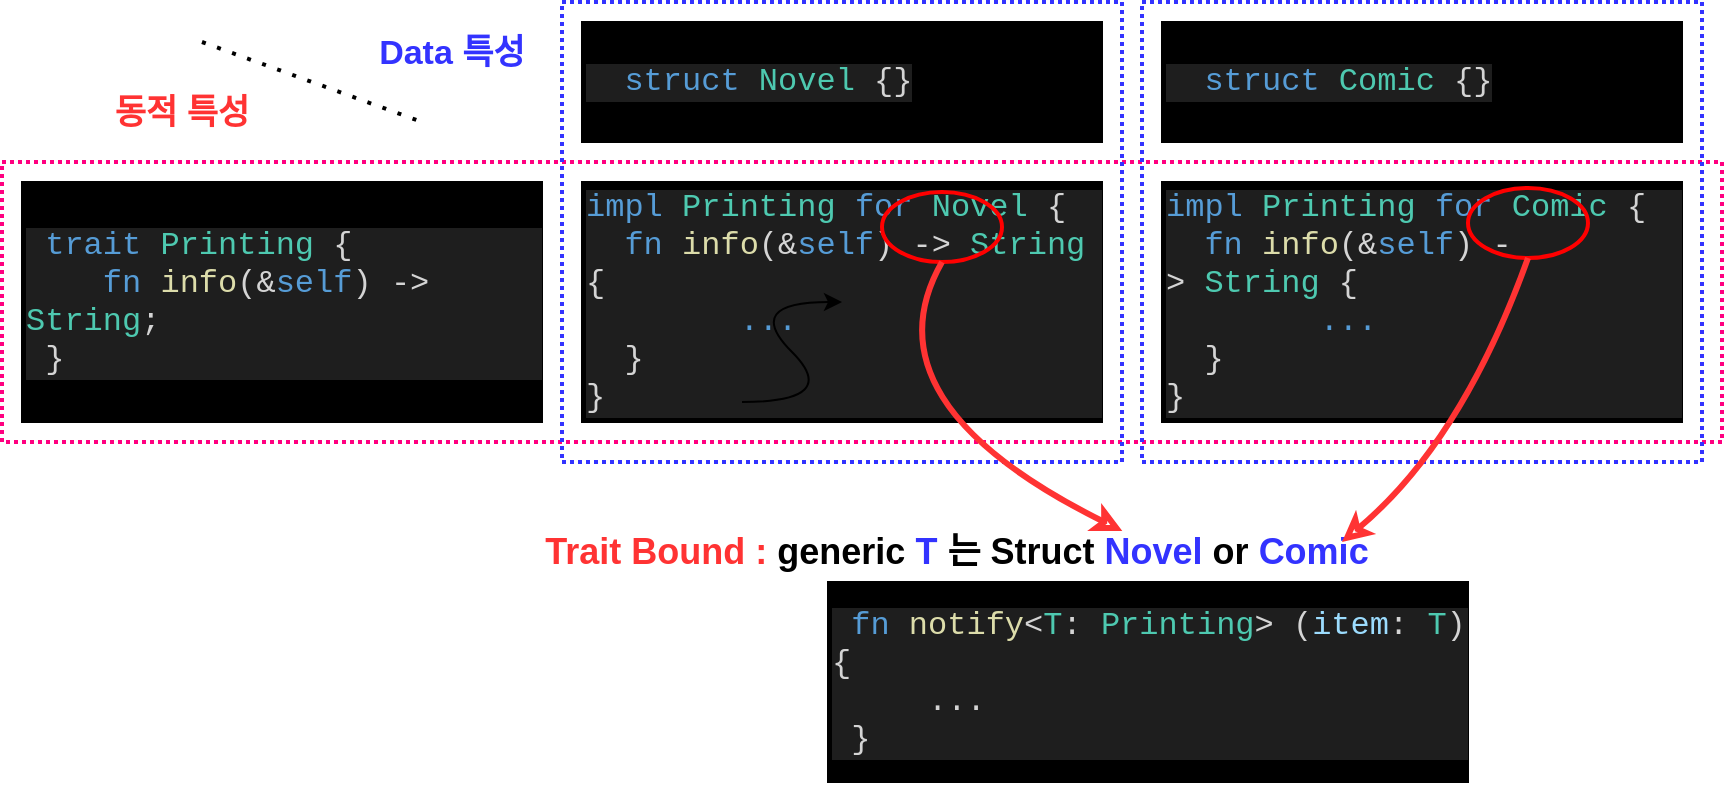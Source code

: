 <mxfile version="16.5.3" type="device"><diagram id="QZ4jAyGxGMKdaGPFJ92Q" name="Page-1"><mxGraphModel dx="1924" dy="558" grid="1" gridSize="10" guides="1" tooltips="1" connect="1" arrows="1" fold="1" page="1" pageScale="1" pageWidth="827" pageHeight="1169" math="0" shadow="0"><root><mxCell id="0"/><mxCell id="1" parent="0"/><mxCell id="uGxA3c88jx36oxYhcEFy-24" value="" style="rounded=0;whiteSpace=wrap;html=1;fontSize=16;dashed=1;dashPattern=1 1;fillColor=none;strokeColor=#FF0080;strokeWidth=2;" vertex="1" parent="1"><mxGeometry x="-50" y="190" width="860" height="140" as="geometry"/></mxCell><mxCell id="uGxA3c88jx36oxYhcEFy-22" value="" style="rounded=0;whiteSpace=wrap;html=1;fontSize=16;dashed=1;dashPattern=1 1;fillColor=none;strokeColor=#3333FF;strokeWidth=2;" vertex="1" parent="1"><mxGeometry x="230" y="110" width="280" height="230" as="geometry"/></mxCell><mxCell id="uGxA3c88jx36oxYhcEFy-1" value="&lt;div style=&quot;color: rgb(212 , 212 , 212) ; background-color: rgb(30 , 30 , 30) ; font-family: &amp;#34;consolas&amp;#34; , &amp;#34;courier new&amp;#34; , monospace ; font-size: 16px ; line-height: 19px&quot;&gt;&lt;div style=&quot;font-family: &amp;#34;consolas&amp;#34; , &amp;#34;courier new&amp;#34; , monospace ; line-height: 19px&quot;&gt;&lt;span style=&quot;color: #569cd6&quot;&gt;&amp;nbsp; struct&lt;/span&gt; &lt;span style=&quot;color: #4ec9b0&quot;&gt;Novel&lt;/span&gt; {}&lt;/div&gt;&lt;/div&gt;" style="rounded=0;whiteSpace=wrap;html=1;align=left;fontColor=#F5F5F5;fillColor=#000000;" vertex="1" parent="1"><mxGeometry x="240" y="120" width="260" height="60" as="geometry"/></mxCell><mxCell id="uGxA3c88jx36oxYhcEFy-16" value="&lt;div style=&quot;background-color: rgb(30 , 30 , 30) ; font-family: &amp;#34;consolas&amp;#34; , &amp;#34;courier new&amp;#34; , monospace ; font-size: 16px ; line-height: 19px&quot;&gt;&lt;div style=&quot;font-family: &amp;#34;consolas&amp;#34; , &amp;#34;courier new&amp;#34; , monospace ; line-height: 19px&quot;&gt;&lt;span style=&quot;color: rgb(86 , 156 , 214)&quot;&gt;&amp;nbsp; struct&lt;/span&gt;&lt;font color=&quot;#d4d4d4&quot;&gt;&amp;nbsp;&lt;/font&gt;&lt;font color=&quot;#4ec9b0&quot;&gt;Comic&lt;/font&gt;&lt;font color=&quot;#d4d4d4&quot;&gt;&amp;nbsp;{}&lt;/font&gt;&lt;/div&gt;&lt;/div&gt;" style="rounded=0;whiteSpace=wrap;html=1;align=left;fontColor=#F5F5F5;fillColor=#000000;" vertex="1" parent="1"><mxGeometry x="530" y="120" width="260" height="60" as="geometry"/></mxCell><mxCell id="uGxA3c88jx36oxYhcEFy-17" value="&lt;div style=&quot;background-color: rgb(30 , 30 , 30) ; font-family: &amp;#34;consolas&amp;#34; , &amp;#34;courier new&amp;#34; , monospace ; font-size: 16px ; line-height: 19px&quot;&gt;&lt;div style=&quot;font-family: &amp;#34;consolas&amp;#34; , &amp;#34;courier new&amp;#34; , monospace ; line-height: 19px&quot;&gt;&lt;div style=&quot;font-family: &amp;#34;consolas&amp;#34; , &amp;#34;courier new&amp;#34; , monospace ; line-height: 19px&quot;&gt;&lt;div style=&quot;color: rgb(212 , 212 , 212)&quot;&gt;&lt;span style=&quot;color: #569cd6&quot;&gt;impl&lt;/span&gt; &lt;span style=&quot;color: #4ec9b0&quot;&gt;Printing&lt;/span&gt; &lt;span style=&quot;color: #569cd6&quot;&gt;for&lt;/span&gt; &lt;span style=&quot;color: #4ec9b0&quot;&gt;Novel&lt;/span&gt; {&lt;/div&gt;&lt;div style=&quot;color: rgb(212 , 212 , 212)&quot;&gt;&amp;nbsp; &lt;span style=&quot;color: #569cd6&quot;&gt;fn&lt;/span&gt; &lt;span style=&quot;color: #dcdcaa&quot;&gt;info&lt;/span&gt;(&amp;amp;&lt;span style=&quot;color: #569cd6&quot;&gt;self&lt;/span&gt;) -&amp;gt; &lt;span style=&quot;color: #4ec9b0&quot;&gt;String&lt;/span&gt; {&lt;/div&gt;&lt;div&gt;&lt;font color=&quot;#d4d4d4&quot; style=&quot;font-size: 16px&quot;&gt;&amp;nbsp; &amp;nbsp; &amp;nbsp; &amp;nbsp; &lt;/font&gt;&lt;font color=&quot;#569cd6&quot; style=&quot;font-size: 16px&quot;&gt;...&amp;nbsp;&lt;/font&gt;&lt;/div&gt;&lt;div style=&quot;color: rgb(212 , 212 , 212)&quot;&gt;&amp;nbsp; }&lt;/div&gt;&lt;div style=&quot;color: rgb(212 , 212 , 212)&quot;&gt;}&lt;/div&gt;&lt;/div&gt;&lt;/div&gt;&lt;/div&gt;" style="rounded=0;whiteSpace=wrap;html=1;align=left;fontColor=#F5F5F5;fillColor=#000000;" vertex="1" parent="1"><mxGeometry x="240" y="200" width="260" height="120" as="geometry"/></mxCell><mxCell id="uGxA3c88jx36oxYhcEFy-19" value="&lt;div style=&quot;background-color: rgb(30 , 30 , 30) ; font-family: &amp;#34;consolas&amp;#34; , &amp;#34;courier new&amp;#34; , monospace ; font-size: 16px ; line-height: 19px&quot;&gt;&lt;div style=&quot;font-family: &amp;#34;consolas&amp;#34; , &amp;#34;courier new&amp;#34; , monospace ; line-height: 19px&quot;&gt;&lt;div&gt;&lt;span style=&quot;color: rgb(86 , 156 , 214)&quot;&gt;impl&lt;/span&gt;&lt;font color=&quot;#d4d4d4&quot;&gt;&amp;nbsp;&lt;/font&gt;&lt;span style=&quot;color: rgb(78 , 201 , 176)&quot;&gt;Printing&lt;/span&gt;&lt;font color=&quot;#d4d4d4&quot;&gt;&amp;nbsp;&lt;/font&gt;&lt;span style=&quot;color: rgb(86 , 156 , 214)&quot;&gt;for&lt;/span&gt;&lt;font color=&quot;#d4d4d4&quot;&gt;&amp;nbsp;&lt;/font&gt;&lt;font color=&quot;#4ec9b0&quot;&gt;Comic&lt;/font&gt;&lt;font color=&quot;#d4d4d4&quot;&gt;&amp;nbsp;{&lt;/font&gt;&lt;/div&gt;&lt;div style=&quot;color: rgb(212 , 212 , 212)&quot;&gt;&amp;nbsp;&amp;nbsp;&lt;span style=&quot;color: rgb(86 , 156 , 214)&quot;&gt;fn&lt;/span&gt;&amp;nbsp;&lt;span style=&quot;color: rgb(220 , 220 , 170)&quot;&gt;info&lt;/span&gt;(&amp;amp;&lt;span style=&quot;color: rgb(86 , 156 , 214)&quot;&gt;self&lt;/span&gt;) -&amp;gt;&amp;nbsp;&lt;span style=&quot;color: rgb(78 , 201 , 176)&quot;&gt;String&lt;/span&gt;&amp;nbsp;{&lt;/div&gt;&lt;div style=&quot;color: rgb(245 , 245 , 245)&quot;&gt;&lt;font color=&quot;#d4d4d4&quot;&gt;&amp;nbsp; &amp;nbsp; &amp;nbsp; &amp;nbsp;&amp;nbsp;&lt;/font&gt;&lt;font color=&quot;#569cd6&quot;&gt;...&amp;nbsp;&lt;/font&gt;&lt;/div&gt;&lt;div style=&quot;color: rgb(212 , 212 , 212)&quot;&gt;&amp;nbsp; }&lt;/div&gt;&lt;div style=&quot;color: rgb(212 , 212 , 212)&quot;&gt;}&lt;/div&gt;&lt;/div&gt;&lt;/div&gt;" style="rounded=0;whiteSpace=wrap;html=1;align=left;fontColor=#F5F5F5;fillColor=#000000;" vertex="1" parent="1"><mxGeometry x="530" y="200" width="260" height="120" as="geometry"/></mxCell><mxCell id="uGxA3c88jx36oxYhcEFy-21" value="&lt;div style=&quot;background-color: rgb(30 , 30 , 30) ; font-family: &amp;#34;consolas&amp;#34; , &amp;#34;courier new&amp;#34; , monospace ; font-size: 16px ; line-height: 19px&quot;&gt;&lt;div style=&quot;font-family: &amp;#34;consolas&amp;#34; , &amp;#34;courier new&amp;#34; , monospace ; line-height: 19px&quot;&gt;&lt;div style=&quot;font-family: &amp;#34;consolas&amp;#34; , &amp;#34;courier new&amp;#34; , monospace ; line-height: 19px&quot;&gt;&lt;div style=&quot;color: rgb(212 , 212 , 212)&quot;&gt;&lt;span style=&quot;color: #569cd6&quot;&gt;&amp;nbsp;trait&lt;/span&gt; &lt;span style=&quot;color: #4ec9b0&quot;&gt;Printing&lt;/span&gt; {&lt;/div&gt;&lt;div&gt;&lt;font color=&quot;#d4d4d4&quot;&gt;&amp;nbsp; &amp;nbsp; &lt;/font&gt;&lt;span style=&quot;color: rgb(86 , 156 , 214)&quot;&gt;fn&lt;/span&gt;&lt;font color=&quot;#d4d4d4&quot;&gt;&amp;nbsp;&lt;/font&gt;&lt;font color=&quot;#dcdcaa&quot;&gt;info&lt;/font&gt;&lt;font color=&quot;#d4d4d4&quot;&gt;(&amp;amp;&lt;/font&gt;&lt;span style=&quot;color: rgb(86 , 156 , 214)&quot;&gt;self&lt;/span&gt;&lt;font color=&quot;#d4d4d4&quot;&gt;)&amp;nbsp;&lt;/font&gt;&lt;span style=&quot;color: rgb(212 , 212 , 212)&quot;&gt;-&amp;gt; &lt;/span&gt;&lt;span style=&quot;color: rgb(78 , 201 , 176)&quot;&gt;String&lt;/span&gt;&lt;span style=&quot;color: rgb(212 , 212 , 212)&quot;&gt;;&lt;/span&gt;&lt;/div&gt;&lt;div style=&quot;color: rgb(212 , 212 , 212)&quot;&gt;&amp;nbsp;}&lt;/div&gt;&lt;/div&gt;&lt;/div&gt;&lt;/div&gt;" style="rounded=0;whiteSpace=wrap;html=1;align=left;fontColor=#F5F5F5;fillColor=#000000;" vertex="1" parent="1"><mxGeometry x="-40" y="200" width="260" height="120" as="geometry"/></mxCell><mxCell id="uGxA3c88jx36oxYhcEFy-23" value="" style="rounded=0;whiteSpace=wrap;html=1;fontSize=16;dashed=1;dashPattern=1 1;fillColor=none;strokeColor=#3333FF;strokeWidth=2;" vertex="1" parent="1"><mxGeometry x="520" y="110" width="280" height="230" as="geometry"/></mxCell><mxCell id="uGxA3c88jx36oxYhcEFy-26" value="&lt;div style=&quot;background-color: rgb(30 , 30 , 30) ; font-family: &amp;#34;consolas&amp;#34; , &amp;#34;courier new&amp;#34; , monospace ; font-size: 16px ; line-height: 19px&quot;&gt;&lt;div style=&quot;font-family: &amp;#34;consolas&amp;#34; , &amp;#34;courier new&amp;#34; , monospace ; line-height: 19px&quot;&gt;&lt;div style=&quot;font-family: &amp;#34;consolas&amp;#34; , &amp;#34;courier new&amp;#34; , monospace ; line-height: 19px&quot;&gt;&lt;div style=&quot;color: rgb(212 , 212 , 212)&quot;&gt;&lt;div style=&quot;font-family: &amp;#34;consolas&amp;#34; , &amp;#34;courier new&amp;#34; , monospace ; line-height: 19px&quot;&gt;&lt;span style=&quot;color: #569cd6&quot;&gt;&amp;nbsp;fn&lt;/span&gt; &lt;span style=&quot;color: #dcdcaa&quot;&gt;notify&lt;/span&gt;&amp;lt;&lt;span style=&quot;color: #4ec9b0&quot;&gt;T&lt;/span&gt;: &lt;span style=&quot;color: #4ec9b0&quot;&gt;Printing&lt;/span&gt;&amp;gt; (&lt;span style=&quot;color: #9cdcfe&quot;&gt;item&lt;/span&gt;: &lt;span style=&quot;color: #4ec9b0&quot;&gt;T&lt;/span&gt;) {&lt;/div&gt;&lt;div style=&quot;font-family: &amp;#34;consolas&amp;#34; , &amp;#34;courier new&amp;#34; , monospace ; line-height: 19px&quot;&gt;&amp;nbsp; &amp;nbsp; &amp;nbsp;...&lt;/div&gt;&lt;div style=&quot;font-family: &amp;#34;consolas&amp;#34; , &amp;#34;courier new&amp;#34; , monospace ; line-height: 19px&quot;&gt;&amp;nbsp;}&lt;/div&gt;&lt;/div&gt;&lt;/div&gt;&lt;/div&gt;&lt;/div&gt;" style="rounded=0;whiteSpace=wrap;html=1;align=left;fontColor=#F5F5F5;fillColor=#000000;" vertex="1" parent="1"><mxGeometry x="363" y="400" width="320" height="100" as="geometry"/></mxCell><mxCell id="uGxA3c88jx36oxYhcEFy-28" value="" style="curved=1;endArrow=classic;html=1;rounded=0;fontSize=16;" edge="1" parent="1"><mxGeometry width="50" height="50" relative="1" as="geometry"><mxPoint x="320" y="310" as="sourcePoint"/><mxPoint x="370" y="260" as="targetPoint"/><Array as="points"><mxPoint x="370" y="310"/><mxPoint x="320" y="260"/></Array></mxGeometry></mxCell><mxCell id="uGxA3c88jx36oxYhcEFy-31" value="" style="ellipse;whiteSpace=wrap;html=1;fontSize=16;strokeColor=#FF0000;strokeWidth=2;fillColor=none;" vertex="1" parent="1"><mxGeometry x="390" y="205" width="60" height="35" as="geometry"/></mxCell><mxCell id="uGxA3c88jx36oxYhcEFy-32" value="" style="ellipse;whiteSpace=wrap;html=1;fontSize=16;strokeColor=#FF0000;strokeWidth=2;fillColor=none;" vertex="1" parent="1"><mxGeometry x="683" y="203" width="60" height="35" as="geometry"/></mxCell><mxCell id="uGxA3c88jx36oxYhcEFy-33" value="&lt;font style=&quot;font-size: 18px&quot;&gt;&lt;b style=&quot;color: rgb(51 , 51 , 255)&quot;&gt;&lt;font color=&quot;#ff3333&quot; style=&quot;font-size: 18px&quot;&gt;Trait Bound :&amp;nbsp;&lt;/font&gt;&lt;/b&gt;&lt;b&gt;generic &lt;font color=&quot;#3333ff&quot; style=&quot;font-size: 18px&quot;&gt;T&lt;/font&gt; 는 Struct &lt;font color=&quot;#3333ff&quot; style=&quot;font-size: 18px&quot;&gt;Novel&lt;/font&gt; or &lt;font color=&quot;#3333ff&quot; style=&quot;font-size: 18px&quot;&gt;Comic&lt;/font&gt;&amp;nbsp;&lt;/b&gt;&lt;/font&gt;" style="rounded=0;whiteSpace=wrap;html=1;fontSize=16;strokeColor=none;strokeWidth=2;fillColor=none;" vertex="1" parent="1"><mxGeometry x="190" y="370" width="480" height="30" as="geometry"/></mxCell><mxCell id="uGxA3c88jx36oxYhcEFy-36" value="" style="curved=1;endArrow=none;html=1;rounded=0;fontSize=16;entryX=0.5;entryY=1;entryDx=0;entryDy=0;startArrow=classic;startFill=0;endFill=0;strokeColor=#FF3333;strokeWidth=3;exitX=0.667;exitY=0.149;exitDx=0;exitDy=0;exitPerimeter=0;" edge="1" parent="1" source="uGxA3c88jx36oxYhcEFy-33" target="uGxA3c88jx36oxYhcEFy-31"><mxGeometry width="50" height="50" relative="1" as="geometry"><mxPoint x="320" y="310" as="sourcePoint"/><mxPoint x="370" y="260" as="targetPoint"/><Array as="points"><mxPoint x="380" y="310"/></Array></mxGeometry></mxCell><mxCell id="uGxA3c88jx36oxYhcEFy-37" value="" style="curved=1;endArrow=none;html=1;rounded=0;fontSize=16;entryX=0.5;entryY=1;entryDx=0;entryDy=0;startArrow=classic;startFill=0;endFill=0;strokeColor=#FF3333;strokeWidth=3;" edge="1" parent="1" target="uGxA3c88jx36oxYhcEFy-32"><mxGeometry width="50" height="50" relative="1" as="geometry"><mxPoint x="620" y="380" as="sourcePoint"/><mxPoint x="430" y="250" as="targetPoint"/><Array as="points"><mxPoint x="680" y="330"/></Array></mxGeometry></mxCell><mxCell id="uGxA3c88jx36oxYhcEFy-39" value="" style="endArrow=none;dashed=1;html=1;dashPattern=1 3;strokeWidth=2;rounded=0;fontSize=18;fontColor=#FF3333;" edge="1" parent="1"><mxGeometry width="50" height="50" relative="1" as="geometry"><mxPoint x="50" y="130" as="sourcePoint"/><mxPoint x="160" y="170" as="targetPoint"/></mxGeometry></mxCell><mxCell id="uGxA3c88jx36oxYhcEFy-41" value="&lt;b&gt;&lt;font style=&quot;font-size: 17px&quot;&gt;동적 특성&lt;/font&gt;&lt;/b&gt;" style="rounded=0;whiteSpace=wrap;html=1;fontSize=18;fontColor=#FF3333;strokeColor=none;strokeWidth=2;fillColor=none;" vertex="1" parent="1"><mxGeometry x="-10" y="150" width="100" height="30" as="geometry"/></mxCell><mxCell id="uGxA3c88jx36oxYhcEFy-42" value="&lt;b&gt;&lt;font style=&quot;font-size: 17px&quot; color=&quot;#3333ff&quot;&gt;Data 특성&lt;/font&gt;&lt;/b&gt;" style="rounded=0;whiteSpace=wrap;html=1;fontSize=18;fontColor=#FF3333;strokeColor=none;strokeWidth=2;fillColor=none;" vertex="1" parent="1"><mxGeometry x="120" y="120" width="110" height="30" as="geometry"/></mxCell></root></mxGraphModel></diagram></mxfile>